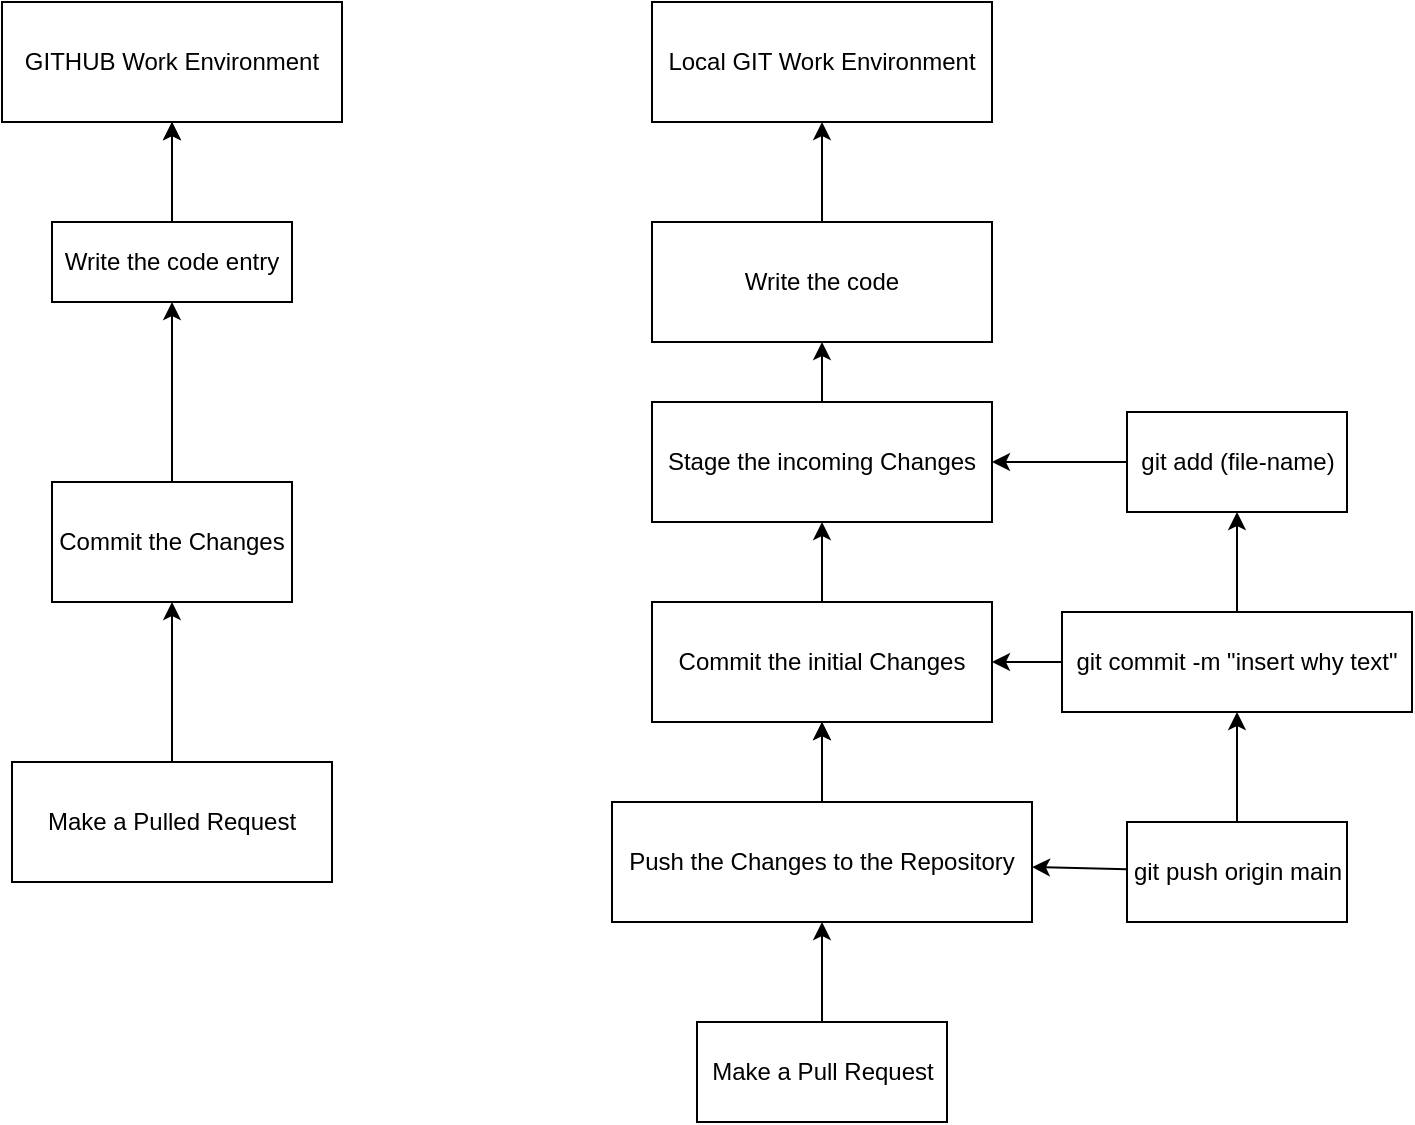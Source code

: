 <mxfile>
    <diagram id="xAyuQNwjHMTj15s7EinU" name="Page-1">
        <mxGraphModel dx="722" dy="265" grid="1" gridSize="10" guides="1" tooltips="1" connect="1" arrows="1" fold="1" page="1" pageScale="1" pageWidth="850" pageHeight="1100" math="0" shadow="0">
            <root>
                <mxCell id="0"/>
                <mxCell id="1" parent="0"/>
                <mxCell id="24" value="" style="edgeStyle=none;html=1;" edge="1" parent="1" source="2" target="15">
                    <mxGeometry relative="1" as="geometry"/>
                </mxCell>
                <mxCell id="27" value="" style="edgeStyle=none;html=1;" edge="1" parent="1" source="2" target="15">
                    <mxGeometry relative="1" as="geometry"/>
                </mxCell>
                <mxCell id="2" value="Write the code entry" style="whiteSpace=wrap;html=1;" vertex="1" parent="1">
                    <mxGeometry x="125" y="110" width="120" height="40" as="geometry"/>
                </mxCell>
                <mxCell id="26" value="" style="edgeStyle=none;html=1;" edge="1" parent="1" source="6" target="2">
                    <mxGeometry relative="1" as="geometry"/>
                </mxCell>
                <mxCell id="6" value="&lt;span style=&quot;text-align: left;&quot;&gt;Commit the Changes&lt;/span&gt;" style="whiteSpace=wrap;html=1;" vertex="1" parent="1">
                    <mxGeometry x="125" y="240" width="120" height="60" as="geometry"/>
                </mxCell>
                <mxCell id="8" value="" style="edgeStyle=none;html=1;" edge="1" parent="1" source="7" target="6">
                    <mxGeometry relative="1" as="geometry"/>
                </mxCell>
                <mxCell id="7" value="&lt;div style=&quot;text-align: left;&quot;&gt;&lt;span style=&quot;background-color: initial;&quot;&gt;Make a Pulled Request&lt;/span&gt;&lt;/div&gt;" style="whiteSpace=wrap;html=1;" vertex="1" parent="1">
                    <mxGeometry x="105" y="380" width="160" height="60" as="geometry"/>
                </mxCell>
                <mxCell id="15" value="&lt;span style=&quot;text-align: left;&quot;&gt;GITHUB Work Environment&lt;/span&gt;" style="whiteSpace=wrap;html=1;" vertex="1" parent="1">
                    <mxGeometry x="100" width="170" height="60" as="geometry"/>
                </mxCell>
                <mxCell id="16" value="&lt;div style=&quot;text-align: left;&quot;&gt;&lt;span style=&quot;background-color: initial;&quot;&gt;Local GIT Work Environment&lt;/span&gt;&lt;/div&gt;" style="whiteSpace=wrap;html=1;" vertex="1" parent="1">
                    <mxGeometry x="425" width="170" height="60" as="geometry"/>
                </mxCell>
                <mxCell id="20" value="" style="edgeStyle=none;html=1;" edge="1" parent="1" source="17" target="16">
                    <mxGeometry relative="1" as="geometry"/>
                </mxCell>
                <mxCell id="17" value="&lt;div style=&quot;text-align: left;&quot;&gt;Write the code&lt;/div&gt;" style="whiteSpace=wrap;html=1;" vertex="1" parent="1">
                    <mxGeometry x="425" y="110" width="170" height="60" as="geometry"/>
                </mxCell>
                <mxCell id="21" value="" style="edgeStyle=none;html=1;" edge="1" parent="1" source="18" target="17">
                    <mxGeometry relative="1" as="geometry"/>
                </mxCell>
                <mxCell id="18" value="&lt;div style=&quot;text-align: left;&quot;&gt;Stage the incoming Changes&lt;/div&gt;" style="whiteSpace=wrap;html=1;" vertex="1" parent="1">
                    <mxGeometry x="425" y="200" width="170" height="60" as="geometry"/>
                </mxCell>
                <mxCell id="22" value="" style="edgeStyle=none;html=1;" edge="1" parent="1" source="19" target="18">
                    <mxGeometry relative="1" as="geometry"/>
                </mxCell>
                <mxCell id="19" value="&lt;div style=&quot;text-align: left;&quot;&gt;Commit the initial Changes&lt;/div&gt;" style="whiteSpace=wrap;html=1;" vertex="1" parent="1">
                    <mxGeometry x="425" y="300" width="170" height="60" as="geometry"/>
                </mxCell>
                <mxCell id="25" value="" style="edgeStyle=none;html=1;" edge="1" parent="1" source="23" target="19">
                    <mxGeometry relative="1" as="geometry"/>
                </mxCell>
                <mxCell id="28" value="" style="edgeStyle=none;html=1;" edge="1" parent="1" source="23" target="19">
                    <mxGeometry relative="1" as="geometry"/>
                </mxCell>
                <mxCell id="23" value="&lt;div style=&quot;text-align: left;&quot;&gt;&lt;span style=&quot;background-color: initial;&quot;&gt;Push the Changes to the Repository&lt;/span&gt;&lt;/div&gt;" style="whiteSpace=wrap;html=1;" vertex="1" parent="1">
                    <mxGeometry x="405" y="400" width="210" height="60" as="geometry"/>
                </mxCell>
                <mxCell id="30" value="" style="edgeStyle=none;html=1;" edge="1" parent="1" source="29" target="18">
                    <mxGeometry relative="1" as="geometry"/>
                </mxCell>
                <mxCell id="29" value="&lt;div style=&quot;text-align: left;&quot;&gt;git add (file-name)&lt;/div&gt;" style="whiteSpace=wrap;html=1;" vertex="1" parent="1">
                    <mxGeometry x="662.5" y="205" width="110" height="50" as="geometry"/>
                </mxCell>
                <mxCell id="33" value="" style="edgeStyle=none;html=1;" edge="1" parent="1" source="31" target="19">
                    <mxGeometry relative="1" as="geometry"/>
                </mxCell>
                <mxCell id="38" value="" style="edgeStyle=none;html=1;" edge="1" parent="1" source="31" target="29">
                    <mxGeometry relative="1" as="geometry"/>
                </mxCell>
                <mxCell id="31" value="&lt;div style=&quot;text-align: left;&quot;&gt;&lt;div style=&quot;line-height: 19px;&quot;&gt;git commit -m &quot;insert why text&quot;&lt;/div&gt;&lt;/div&gt;" style="whiteSpace=wrap;html=1;" vertex="1" parent="1">
                    <mxGeometry x="630" y="305" width="175" height="50" as="geometry"/>
                </mxCell>
                <mxCell id="34" value="" style="edgeStyle=none;html=1;" edge="1" parent="1" source="32" target="23">
                    <mxGeometry relative="1" as="geometry"/>
                </mxCell>
                <mxCell id="39" value="" style="edgeStyle=none;html=1;" edge="1" parent="1" source="32" target="31">
                    <mxGeometry relative="1" as="geometry"/>
                </mxCell>
                <mxCell id="32" value="&lt;div style=&quot;text-align: left;&quot;&gt;git push origin main&lt;/div&gt;" style="whiteSpace=wrap;html=1;" vertex="1" parent="1">
                    <mxGeometry x="662.5" y="410" width="110" height="50" as="geometry"/>
                </mxCell>
                <mxCell id="37" value="" style="edgeStyle=none;html=1;" edge="1" parent="1" source="36" target="23">
                    <mxGeometry relative="1" as="geometry"/>
                </mxCell>
                <mxCell id="36" value="&lt;div style=&quot;text-align: left;&quot;&gt;Make a Pull Request&lt;/div&gt;" style="whiteSpace=wrap;html=1;" vertex="1" parent="1">
                    <mxGeometry x="447.5" y="510" width="125" height="50" as="geometry"/>
                </mxCell>
            </root>
        </mxGraphModel>
    </diagram>
</mxfile>